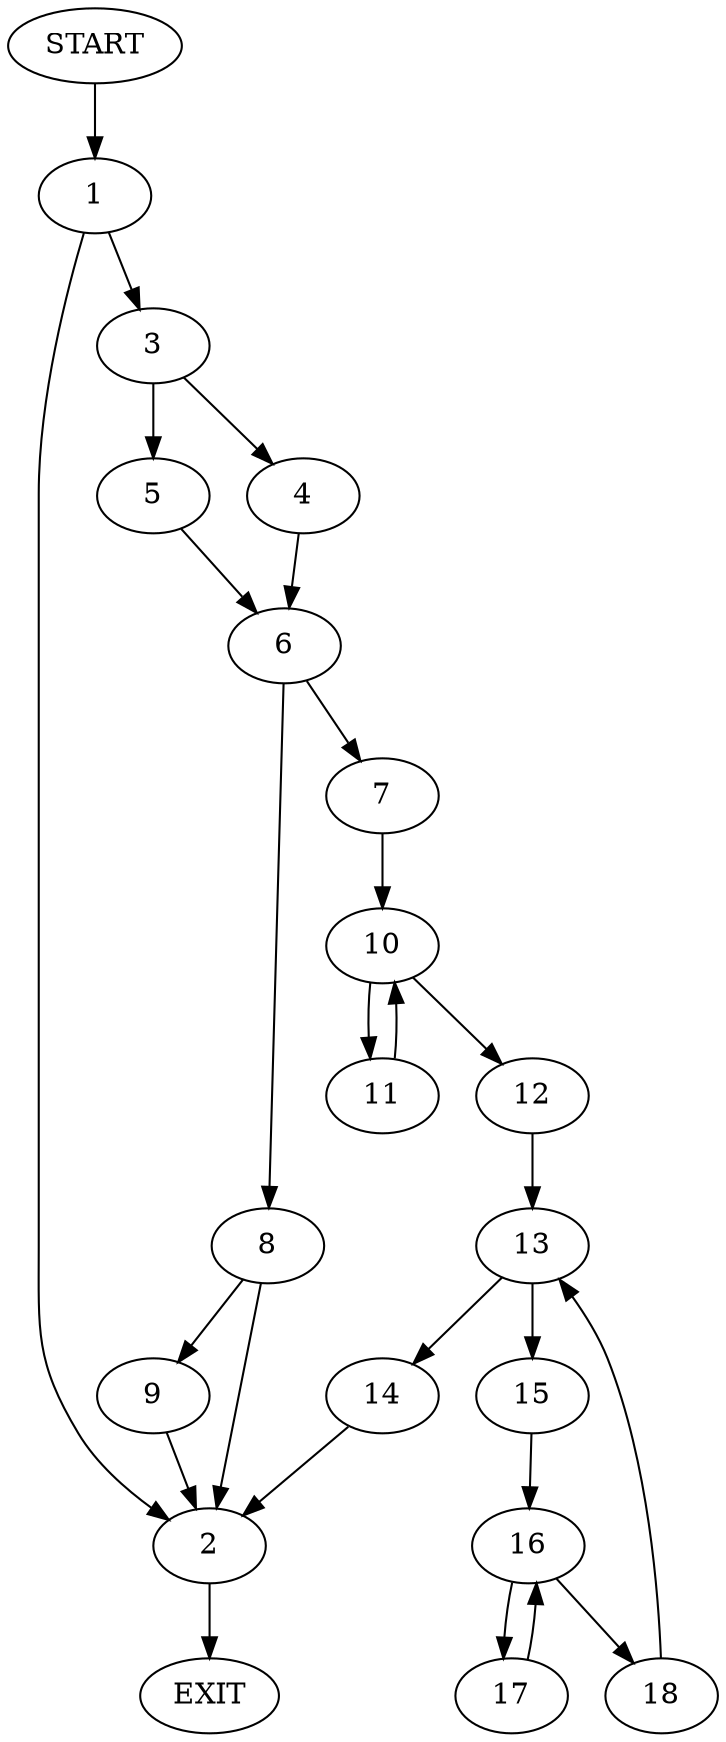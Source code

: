 digraph {
0 [label="START"]
19 [label="EXIT"]
0 -> 1
1 -> 2
1 -> 3
2 -> 19
3 -> 4
3 -> 5
4 -> 6
5 -> 6
6 -> 7
6 -> 8
8 -> 2
8 -> 9
7 -> 10
10 -> 11
10 -> 12
11 -> 10
12 -> 13
13 -> 14
13 -> 15
15 -> 16
14 -> 2
16 -> 17
16 -> 18
17 -> 16
18 -> 13
9 -> 2
}

